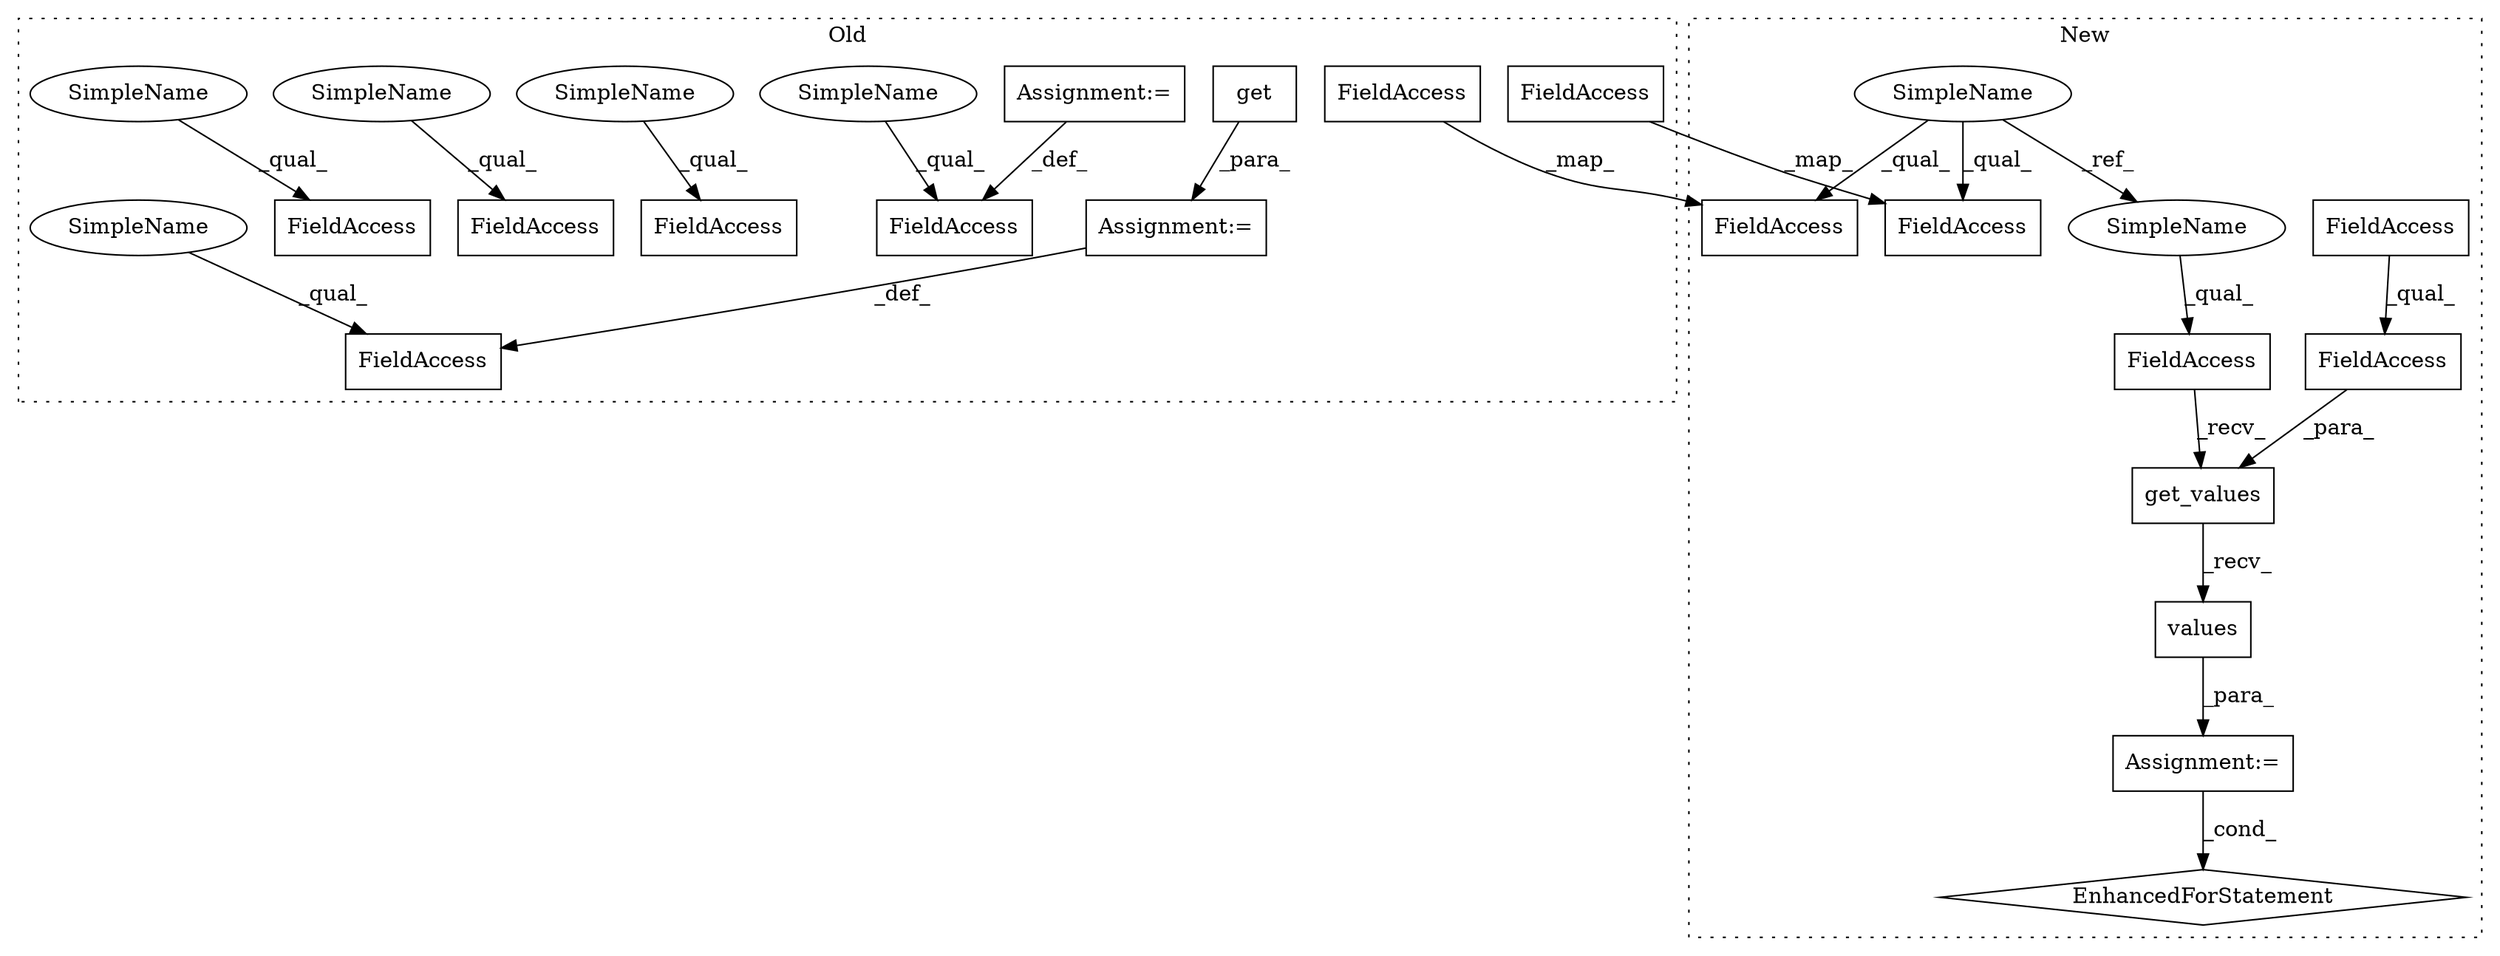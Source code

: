 digraph G {
subgraph cluster0 {
1 [label="get" a="32" s="4425,4452" l="4,1" shape="box"];
3 [label="Assignment:=" a="7" s="4406" l="1" shape="box"];
4 [label="FieldAccess" a="22" s="4385" l="21" shape="box"];
13 [label="FieldAccess" a="22" s="4862" l="25" shape="box"];
14 [label="FieldAccess" a="22" s="6285" l="22" shape="box"];
15 [label="FieldAccess" a="22" s="6194" l="24" shape="box"];
16 [label="FieldAccess" a="22" s="6321" l="22" shape="box"];
17 [label="FieldAccess" a="22" s="6451" l="13" shape="box"];
18 [label="FieldAccess" a="22" s="6671" l="24" shape="box"];
20 [label="Assignment:=" a="7" s="6218" l="1" shape="box"];
22 [label="SimpleName" a="42" s="6194" l="4" shape="ellipse"];
23 [label="SimpleName" a="42" s="6285" l="4" shape="ellipse"];
24 [label="SimpleName" a="42" s="6321" l="4" shape="ellipse"];
25 [label="SimpleName" a="42" s="6451" l="4" shape="ellipse"];
26 [label="SimpleName" a="42" s="4385" l="4" shape="ellipse"];
label = "Old";
style="dotted";
}
subgraph cluster1 {
2 [label="values" a="32" s="6106" l="8" shape="box"];
5 [label="Assignment:=" a="7" s="5963,6114" l="53,2" shape="box"];
6 [label="get_values" a="32" s="6047,6104" l="11,1" shape="box"];
7 [label="EnhancedForStatement" a="70" s="5963,6114" l="53,2" shape="diamond"];
8 [label="FieldAccess" a="22" s="6058" l="46" shape="box"];
9 [label="FieldAccess" a="22" s="6058" l="11" shape="box"];
10 [label="FieldAccess" a="22" s="6036" l="10" shape="box"];
11 [label="SimpleName" a="42" s="3356" l="4" shape="ellipse"];
12 [label="FieldAccess" a="22" s="4061" l="25" shape="box"];
19 [label="FieldAccess" a="22" s="5671" l="24" shape="box"];
21 [label="SimpleName" a="42" s="6036" l="4" shape="ellipse"];
label = "New";
style="dotted";
}
1 -> 3 [label="_para_"];
2 -> 5 [label="_para_"];
3 -> 4 [label="_def_"];
5 -> 7 [label="_cond_"];
6 -> 2 [label="_recv_"];
8 -> 6 [label="_para_"];
9 -> 8 [label="_qual_"];
10 -> 6 [label="_recv_"];
11 -> 21 [label="_ref_"];
11 -> 12 [label="_qual_"];
11 -> 19 [label="_qual_"];
13 -> 12 [label="_map_"];
18 -> 19 [label="_map_"];
20 -> 15 [label="_def_"];
21 -> 10 [label="_qual_"];
22 -> 15 [label="_qual_"];
23 -> 14 [label="_qual_"];
24 -> 16 [label="_qual_"];
25 -> 17 [label="_qual_"];
26 -> 4 [label="_qual_"];
}